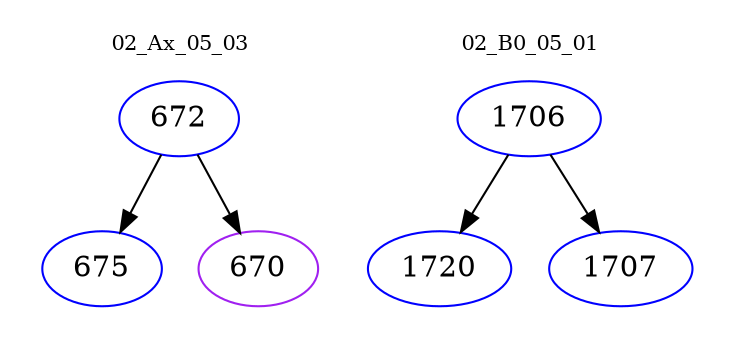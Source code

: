 digraph{
subgraph cluster_0 {
color = white
label = "02_Ax_05_03";
fontsize=10;
T0_672 [label="672", color="blue"]
T0_672 -> T0_675 [color="black"]
T0_675 [label="675", color="blue"]
T0_672 -> T0_670 [color="black"]
T0_670 [label="670", color="purple"]
}
subgraph cluster_1 {
color = white
label = "02_B0_05_01";
fontsize=10;
T1_1706 [label="1706", color="blue"]
T1_1706 -> T1_1720 [color="black"]
T1_1720 [label="1720", color="blue"]
T1_1706 -> T1_1707 [color="black"]
T1_1707 [label="1707", color="blue"]
}
}
